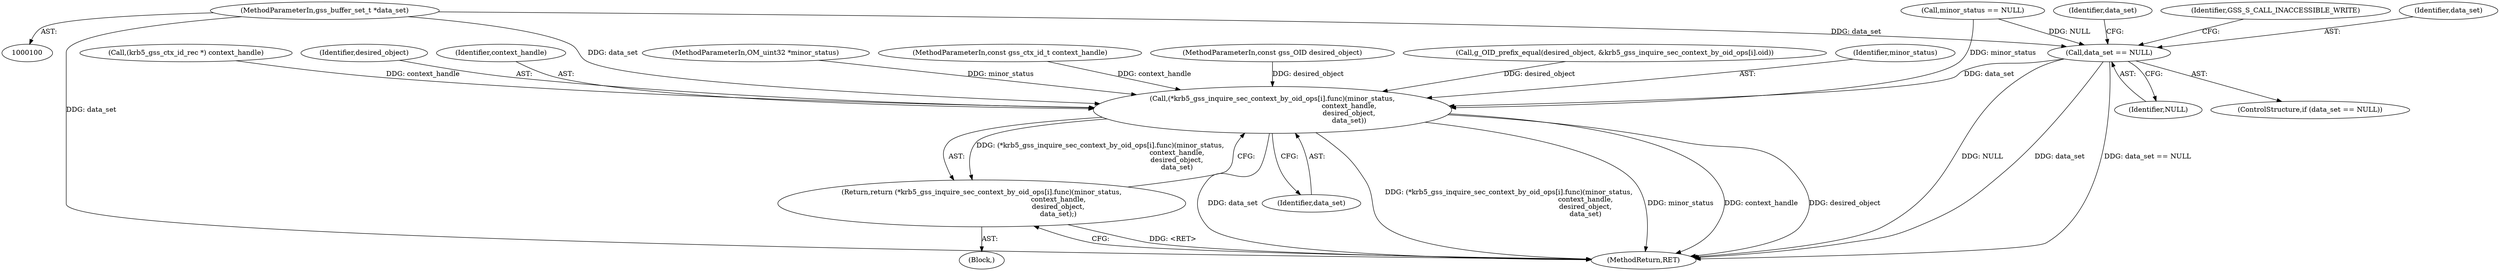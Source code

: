 digraph "0_krb5_82dc33da50338ac84c7b4102dc6513d897d0506a_1@pointer" {
"1000104" [label="(MethodParameterIn,gss_buffer_set_t *data_set)"];
"1000125" [label="(Call,data_set == NULL)"];
"1000177" [label="(Call,(*krb5_gss_inquire_sec_context_by_oid_ops[i].func)(minor_status,\n                                                                      context_handle,\n                                                                      desired_object,\n                                                                      data_set))"];
"1000176" [label="(Return,return (*krb5_gss_inquire_sec_context_by_oid_ops[i].func)(minor_status,\n                                                                      context_handle,\n                                                                      desired_object,\n                                                                      data_set);)"];
"1000129" [label="(Identifier,GSS_S_CALL_INACCESSIBLE_WRITE)"];
"1000125" [label="(Call,data_set == NULL)"];
"1000178" [label="(Identifier,minor_status)"];
"1000104" [label="(MethodParameterIn,gss_buffer_set_t *data_set)"];
"1000136" [label="(Call,(krb5_gss_ctx_id_rec *) context_handle)"];
"1000126" [label="(Identifier,data_set)"];
"1000180" [label="(Identifier,desired_object)"];
"1000188" [label="(MethodReturn,RET)"];
"1000179" [label="(Identifier,context_handle)"];
"1000167" [label="(Call,g_OID_prefix_equal(desired_object, &krb5_gss_inquire_sec_context_by_oid_ops[i].oid))"];
"1000181" [label="(Identifier,data_set)"];
"1000176" [label="(Return,return (*krb5_gss_inquire_sec_context_by_oid_ops[i].func)(minor_status,\n                                                                      context_handle,\n                                                                      desired_object,\n                                                                      data_set);)"];
"1000124" [label="(ControlStructure,if (data_set == NULL))"];
"1000101" [label="(MethodParameterIn,OM_uint32 *minor_status)"];
"1000102" [label="(MethodParameterIn,const gss_ctx_id_t context_handle)"];
"1000175" [label="(Block,)"];
"1000103" [label="(MethodParameterIn,const gss_OID desired_object)"];
"1000109" [label="(Call,minor_status == NULL)"];
"1000127" [label="(Identifier,NULL)"];
"1000177" [label="(Call,(*krb5_gss_inquire_sec_context_by_oid_ops[i].func)(minor_status,\n                                                                      context_handle,\n                                                                      desired_object,\n                                                                      data_set))"];
"1000132" [label="(Identifier,data_set)"];
"1000104" -> "1000100"  [label="AST: "];
"1000104" -> "1000188"  [label="DDG: data_set"];
"1000104" -> "1000125"  [label="DDG: data_set"];
"1000104" -> "1000177"  [label="DDG: data_set"];
"1000125" -> "1000124"  [label="AST: "];
"1000125" -> "1000127"  [label="CFG: "];
"1000126" -> "1000125"  [label="AST: "];
"1000127" -> "1000125"  [label="AST: "];
"1000129" -> "1000125"  [label="CFG: "];
"1000132" -> "1000125"  [label="CFG: "];
"1000125" -> "1000188"  [label="DDG: data_set == NULL"];
"1000125" -> "1000188"  [label="DDG: NULL"];
"1000125" -> "1000188"  [label="DDG: data_set"];
"1000109" -> "1000125"  [label="DDG: NULL"];
"1000125" -> "1000177"  [label="DDG: data_set"];
"1000177" -> "1000176"  [label="AST: "];
"1000177" -> "1000181"  [label="CFG: "];
"1000178" -> "1000177"  [label="AST: "];
"1000179" -> "1000177"  [label="AST: "];
"1000180" -> "1000177"  [label="AST: "];
"1000181" -> "1000177"  [label="AST: "];
"1000176" -> "1000177"  [label="CFG: "];
"1000177" -> "1000188"  [label="DDG: data_set"];
"1000177" -> "1000188"  [label="DDG: (*krb5_gss_inquire_sec_context_by_oid_ops[i].func)(minor_status,\n                                                                      context_handle,\n                                                                      desired_object,\n                                                                      data_set)"];
"1000177" -> "1000188"  [label="DDG: minor_status"];
"1000177" -> "1000188"  [label="DDG: context_handle"];
"1000177" -> "1000188"  [label="DDG: desired_object"];
"1000177" -> "1000176"  [label="DDG: (*krb5_gss_inquire_sec_context_by_oid_ops[i].func)(minor_status,\n                                                                      context_handle,\n                                                                      desired_object,\n                                                                      data_set)"];
"1000109" -> "1000177"  [label="DDG: minor_status"];
"1000101" -> "1000177"  [label="DDG: minor_status"];
"1000136" -> "1000177"  [label="DDG: context_handle"];
"1000102" -> "1000177"  [label="DDG: context_handle"];
"1000167" -> "1000177"  [label="DDG: desired_object"];
"1000103" -> "1000177"  [label="DDG: desired_object"];
"1000176" -> "1000175"  [label="AST: "];
"1000188" -> "1000176"  [label="CFG: "];
"1000176" -> "1000188"  [label="DDG: <RET>"];
}
